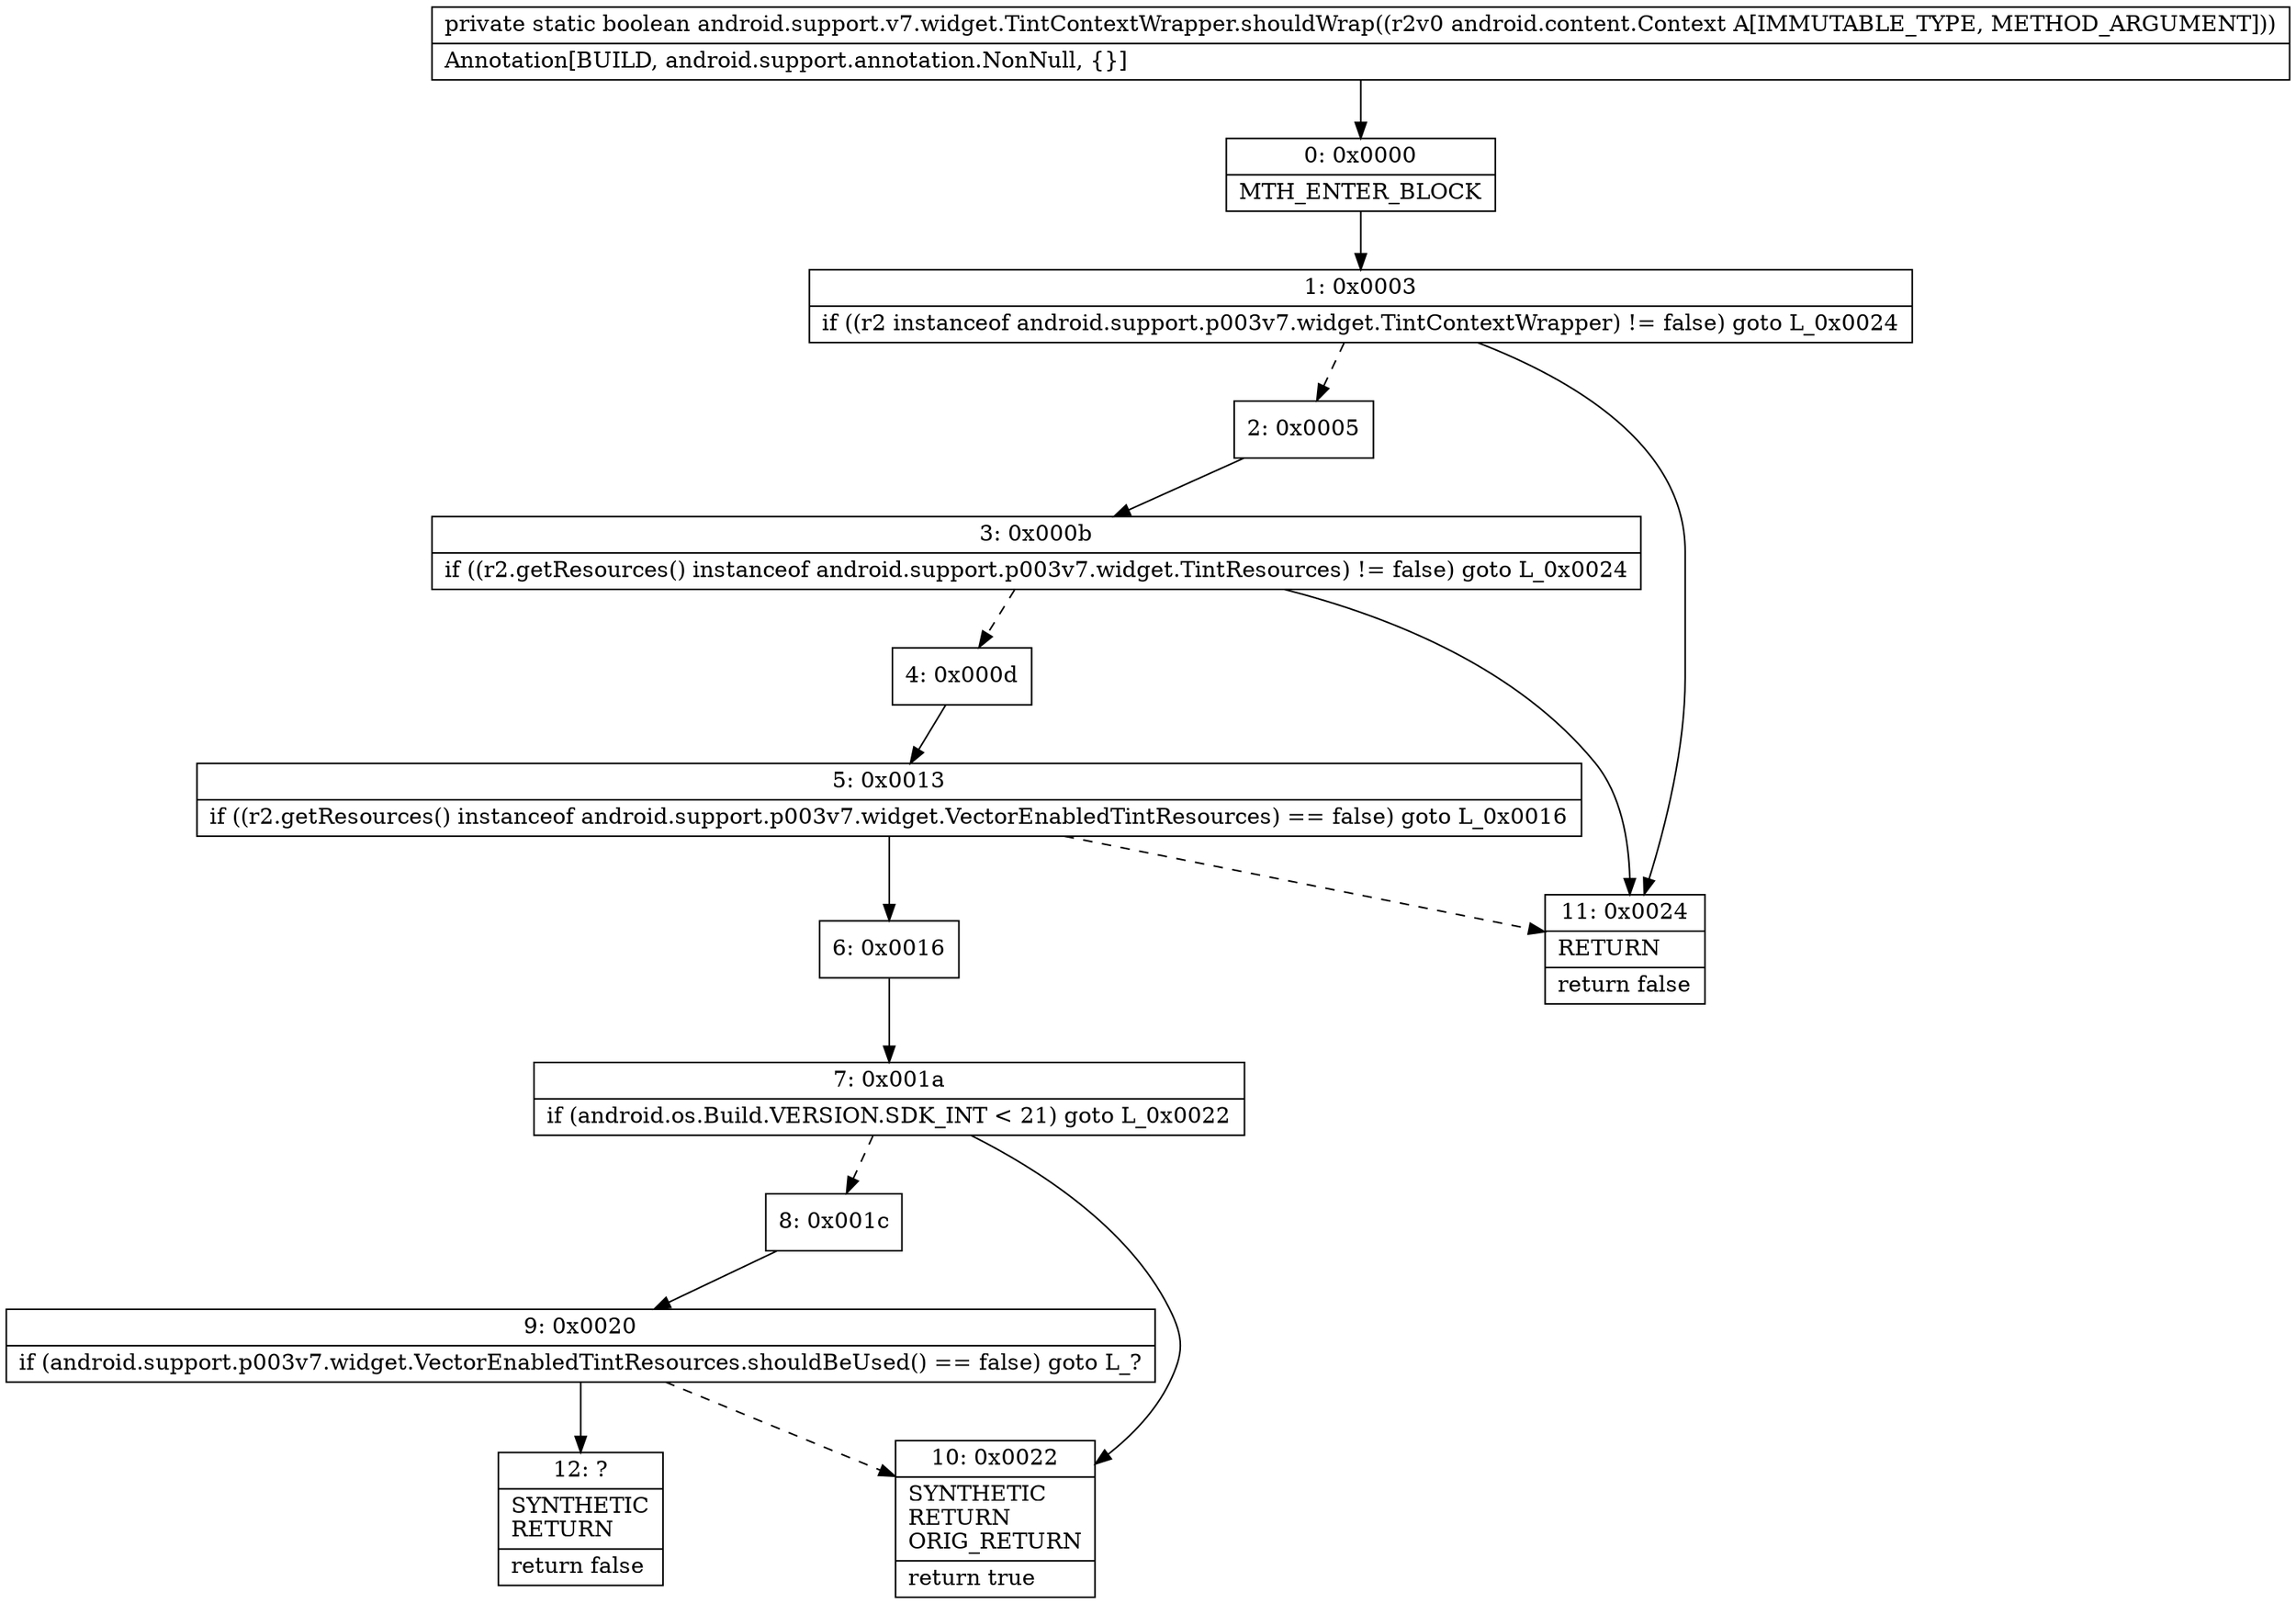 digraph "CFG forandroid.support.v7.widget.TintContextWrapper.shouldWrap(Landroid\/content\/Context;)Z" {
Node_0 [shape=record,label="{0\:\ 0x0000|MTH_ENTER_BLOCK\l}"];
Node_1 [shape=record,label="{1\:\ 0x0003|if ((r2 instanceof android.support.p003v7.widget.TintContextWrapper) != false) goto L_0x0024\l}"];
Node_2 [shape=record,label="{2\:\ 0x0005}"];
Node_3 [shape=record,label="{3\:\ 0x000b|if ((r2.getResources() instanceof android.support.p003v7.widget.TintResources) != false) goto L_0x0024\l}"];
Node_4 [shape=record,label="{4\:\ 0x000d}"];
Node_5 [shape=record,label="{5\:\ 0x0013|if ((r2.getResources() instanceof android.support.p003v7.widget.VectorEnabledTintResources) == false) goto L_0x0016\l}"];
Node_6 [shape=record,label="{6\:\ 0x0016}"];
Node_7 [shape=record,label="{7\:\ 0x001a|if (android.os.Build.VERSION.SDK_INT \< 21) goto L_0x0022\l}"];
Node_8 [shape=record,label="{8\:\ 0x001c}"];
Node_9 [shape=record,label="{9\:\ 0x0020|if (android.support.p003v7.widget.VectorEnabledTintResources.shouldBeUsed() == false) goto L_?\l}"];
Node_10 [shape=record,label="{10\:\ 0x0022|SYNTHETIC\lRETURN\lORIG_RETURN\l|return true\l}"];
Node_11 [shape=record,label="{11\:\ 0x0024|RETURN\l|return false\l}"];
Node_12 [shape=record,label="{12\:\ ?|SYNTHETIC\lRETURN\l|return false\l}"];
MethodNode[shape=record,label="{private static boolean android.support.v7.widget.TintContextWrapper.shouldWrap((r2v0 android.content.Context A[IMMUTABLE_TYPE, METHOD_ARGUMENT]))  | Annotation[BUILD, android.support.annotation.NonNull, \{\}]\l}"];
MethodNode -> Node_0;
Node_0 -> Node_1;
Node_1 -> Node_2[style=dashed];
Node_1 -> Node_11;
Node_2 -> Node_3;
Node_3 -> Node_4[style=dashed];
Node_3 -> Node_11;
Node_4 -> Node_5;
Node_5 -> Node_6;
Node_5 -> Node_11[style=dashed];
Node_6 -> Node_7;
Node_7 -> Node_8[style=dashed];
Node_7 -> Node_10;
Node_8 -> Node_9;
Node_9 -> Node_10[style=dashed];
Node_9 -> Node_12;
}

